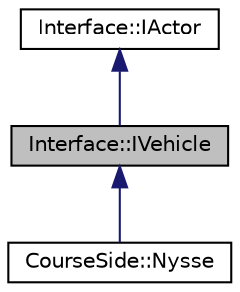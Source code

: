 digraph "Interface::IVehicle"
{
 // LATEX_PDF_SIZE
  edge [fontname="Helvetica",fontsize="10",labelfontname="Helvetica",labelfontsize="10"];
  node [fontname="Helvetica",fontsize="10",shape=record];
  Node1 [label="Interface::IVehicle",height=0.2,width=0.4,color="black", fillcolor="grey75", style="filled", fontcolor="black",tooltip="VehicleIF is an interface that describes vehicles (nysse) in game."];
  Node2 -> Node1 [dir="back",color="midnightblue",fontsize="10",style="solid"];
  Node2 [label="Interface::IActor",height=0.2,width=0.4,color="black", fillcolor="white", style="filled",URL="$class_interface_1_1_i_actor.html",tooltip="ActorIF is an interface, which every single actor moving in the game implements."];
  Node1 -> Node3 [dir="back",color="midnightblue",fontsize="10",style="solid"];
  Node3 [label="CourseSide::Nysse",height=0.2,width=0.4,color="black", fillcolor="white", style="filled",URL="$class_course_side_1_1_nysse.html",tooltip=" "];
}
